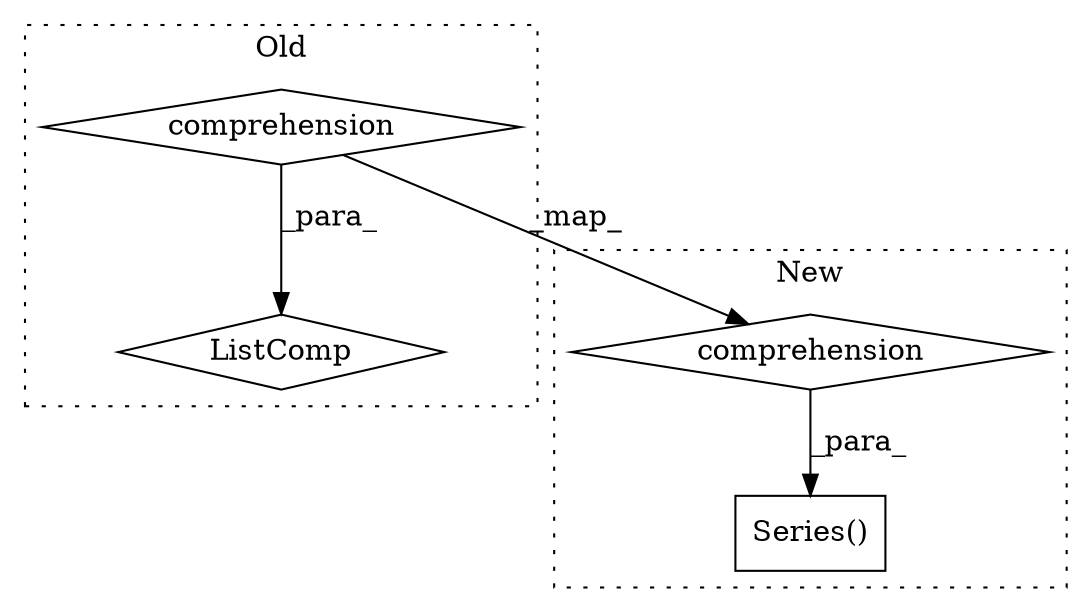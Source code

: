 digraph G {
subgraph cluster0 {
1 [label="ListComp" a="106" s="13415" l="85" shape="diamond"];
3 [label="comprehension" a="45" s="13448" l="3" shape="diamond"];
label = "Old";
style="dotted";
}
subgraph cluster1 {
2 [label="Series()" a="75" s="14186,14214" l="10,1" shape="box"];
4 [label="comprehension" a="45" s="14037" l="3" shape="diamond"];
label = "New";
style="dotted";
}
3 -> 1 [label="_para_"];
3 -> 4 [label="_map_"];
4 -> 2 [label="_para_"];
}